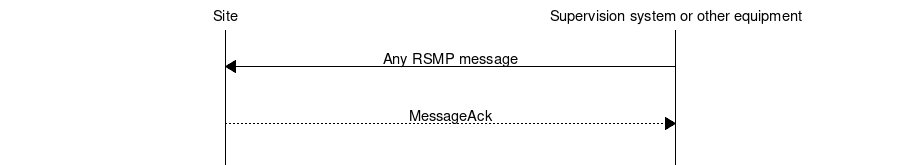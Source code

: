 # MSC for Message ack from system

msc {
  hscale = "1.5", arcgradient = "0";

  Site, "Supervision system or other equipment";

  |||;
  Site<="Supervision system or other equipment" [ label = "Any RSMP message" ];
  |||;
  Site>>"Supervision system or other equipment" [ label = "MessageAck" ];
  |||;
}
